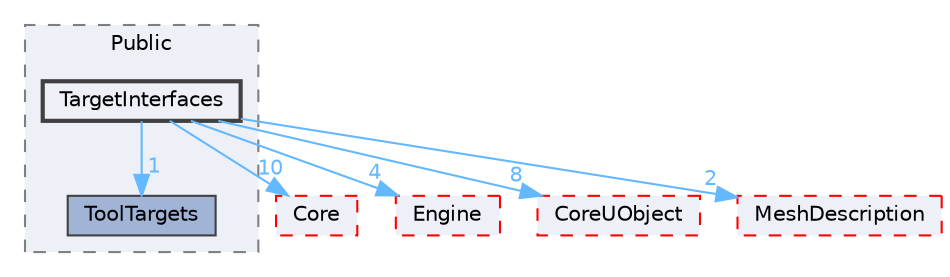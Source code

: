 digraph "TargetInterfaces"
{
 // INTERACTIVE_SVG=YES
 // LATEX_PDF_SIZE
  bgcolor="transparent";
  edge [fontname=Helvetica,fontsize=10,labelfontname=Helvetica,labelfontsize=10];
  node [fontname=Helvetica,fontsize=10,shape=box,height=0.2,width=0.4];
  compound=true
  subgraph clusterdir_e9c6749d34226fde4c952a5df297bee9 {
    graph [ bgcolor="#edf0f7", pencolor="grey50", label="Public", fontname=Helvetica,fontsize=10 style="filled,dashed", URL="dir_e9c6749d34226fde4c952a5df297bee9.html",tooltip=""]
  dir_fce98e9589251f850677dc920af78823 [label="ToolTargets", fillcolor="#a2b4d6", color="grey25", style="filled", URL="dir_fce98e9589251f850677dc920af78823.html",tooltip=""];
  dir_ffb69627c36f5c8f7394497faea542f0 [label="TargetInterfaces", fillcolor="#edf0f7", color="grey25", style="filled,bold", URL="dir_ffb69627c36f5c8f7394497faea542f0.html",tooltip=""];
  }
  dir_0e6cddcc9caa1238c7f3774224afaa45 [label="Core", fillcolor="#edf0f7", color="red", style="filled,dashed", URL="dir_0e6cddcc9caa1238c7f3774224afaa45.html",tooltip=""];
  dir_fdf6aa5c3cf3805bb958134448d60562 [label="Engine", fillcolor="#edf0f7", color="red", style="filled,dashed", URL="dir_fdf6aa5c3cf3805bb958134448d60562.html",tooltip=""];
  dir_4c499e5e32e2b4479ad7e552df73eeae [label="CoreUObject", fillcolor="#edf0f7", color="red", style="filled,dashed", URL="dir_4c499e5e32e2b4479ad7e552df73eeae.html",tooltip=""];
  dir_63086eac6cac35ce1ba0dbb1e9e8f532 [label="MeshDescription", fillcolor="#edf0f7", color="red", style="filled,dashed", URL="dir_63086eac6cac35ce1ba0dbb1e9e8f532.html",tooltip=""];
  dir_ffb69627c36f5c8f7394497faea542f0->dir_0e6cddcc9caa1238c7f3774224afaa45 [headlabel="10", labeldistance=1.5 headhref="dir_001167_000266.html" href="dir_001167_000266.html" color="steelblue1" fontcolor="steelblue1"];
  dir_ffb69627c36f5c8f7394497faea542f0->dir_4c499e5e32e2b4479ad7e552df73eeae [headlabel="8", labeldistance=1.5 headhref="dir_001167_000268.html" href="dir_001167_000268.html" color="steelblue1" fontcolor="steelblue1"];
  dir_ffb69627c36f5c8f7394497faea542f0->dir_63086eac6cac35ce1ba0dbb1e9e8f532 [headlabel="2", labeldistance=1.5 headhref="dir_001167_000623.html" href="dir_001167_000623.html" color="steelblue1" fontcolor="steelblue1"];
  dir_ffb69627c36f5c8f7394497faea542f0->dir_fce98e9589251f850677dc920af78823 [headlabel="1", labeldistance=1.5 headhref="dir_001167_001192.html" href="dir_001167_001192.html" color="steelblue1" fontcolor="steelblue1"];
  dir_ffb69627c36f5c8f7394497faea542f0->dir_fdf6aa5c3cf3805bb958134448d60562 [headlabel="4", labeldistance=1.5 headhref="dir_001167_000366.html" href="dir_001167_000366.html" color="steelblue1" fontcolor="steelblue1"];
}
